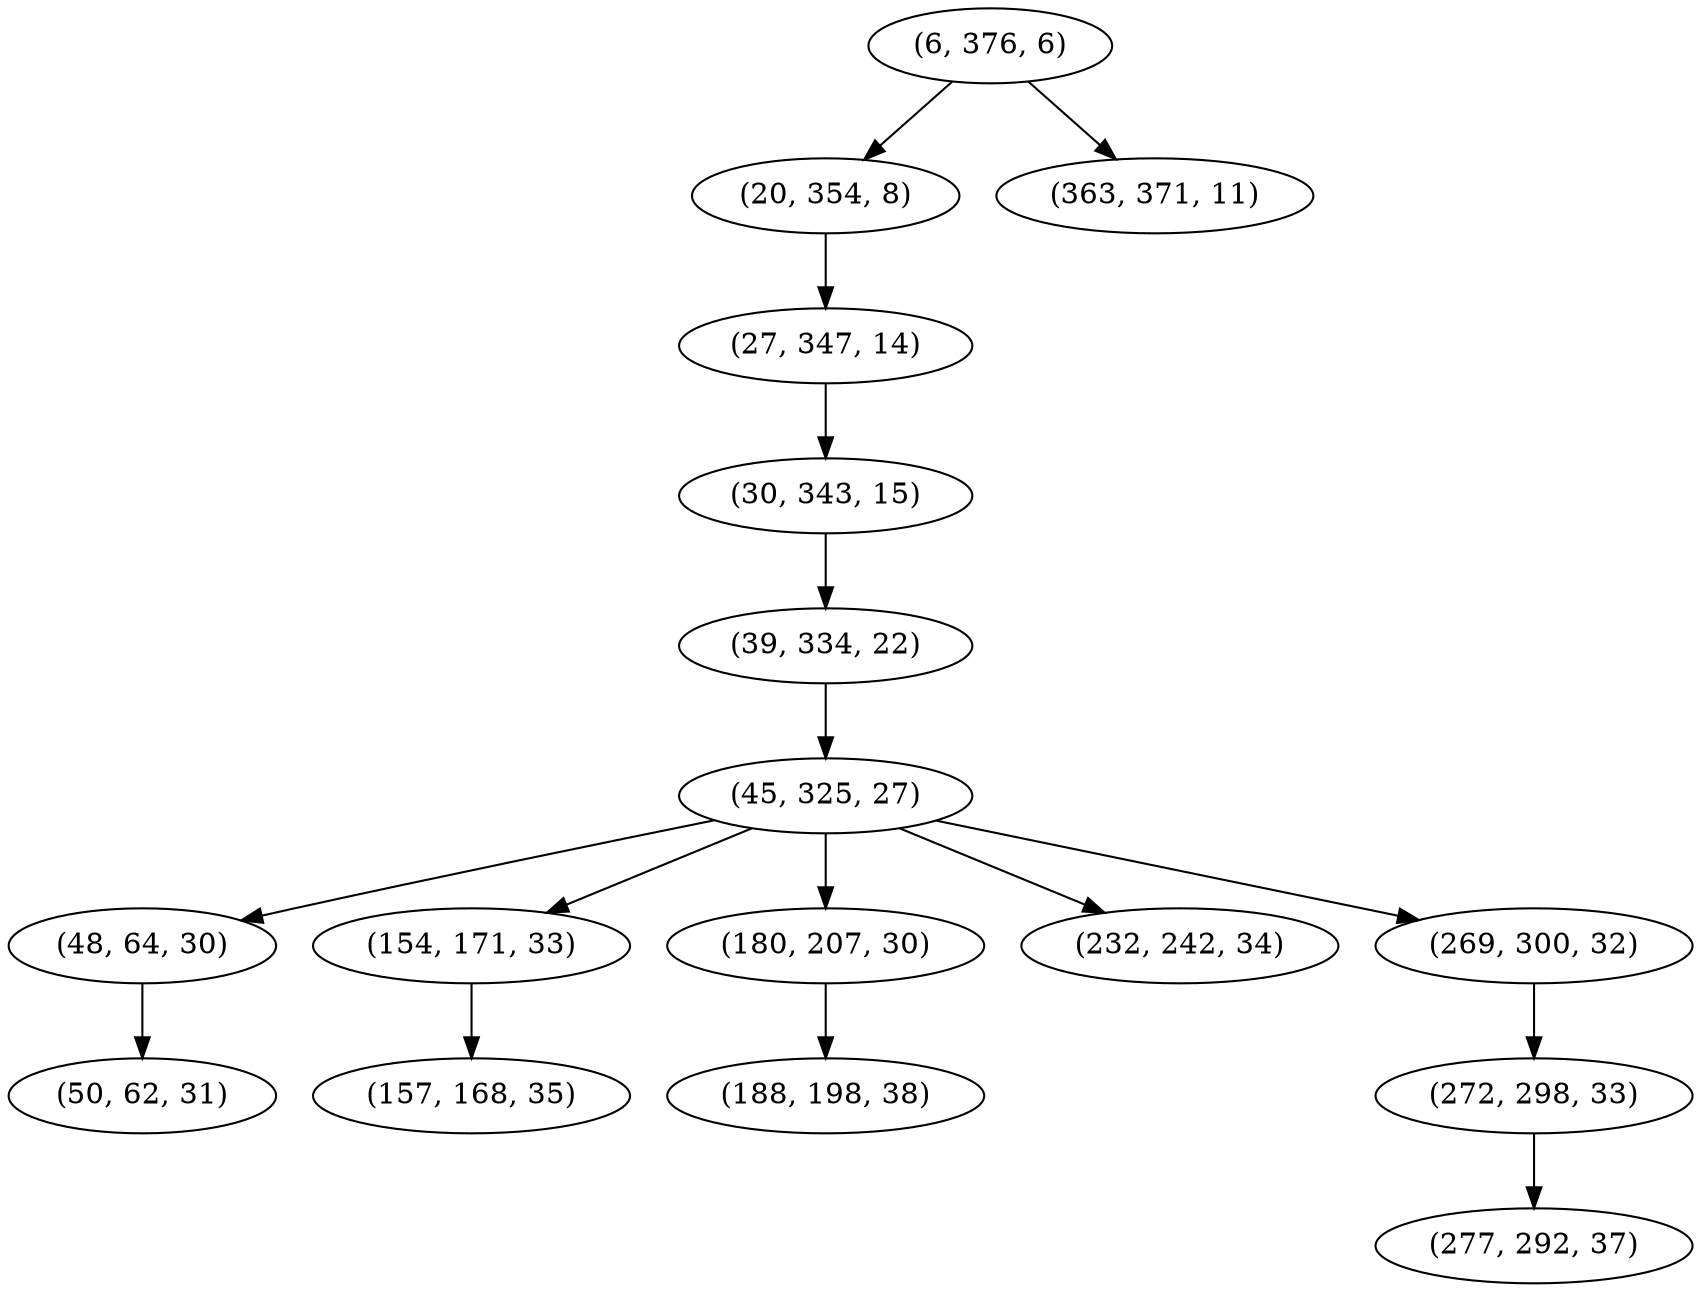 digraph tree {
    "(6, 376, 6)";
    "(20, 354, 8)";
    "(27, 347, 14)";
    "(30, 343, 15)";
    "(39, 334, 22)";
    "(45, 325, 27)";
    "(48, 64, 30)";
    "(50, 62, 31)";
    "(154, 171, 33)";
    "(157, 168, 35)";
    "(180, 207, 30)";
    "(188, 198, 38)";
    "(232, 242, 34)";
    "(269, 300, 32)";
    "(272, 298, 33)";
    "(277, 292, 37)";
    "(363, 371, 11)";
    "(6, 376, 6)" -> "(20, 354, 8)";
    "(6, 376, 6)" -> "(363, 371, 11)";
    "(20, 354, 8)" -> "(27, 347, 14)";
    "(27, 347, 14)" -> "(30, 343, 15)";
    "(30, 343, 15)" -> "(39, 334, 22)";
    "(39, 334, 22)" -> "(45, 325, 27)";
    "(45, 325, 27)" -> "(48, 64, 30)";
    "(45, 325, 27)" -> "(154, 171, 33)";
    "(45, 325, 27)" -> "(180, 207, 30)";
    "(45, 325, 27)" -> "(232, 242, 34)";
    "(45, 325, 27)" -> "(269, 300, 32)";
    "(48, 64, 30)" -> "(50, 62, 31)";
    "(154, 171, 33)" -> "(157, 168, 35)";
    "(180, 207, 30)" -> "(188, 198, 38)";
    "(269, 300, 32)" -> "(272, 298, 33)";
    "(272, 298, 33)" -> "(277, 292, 37)";
}

